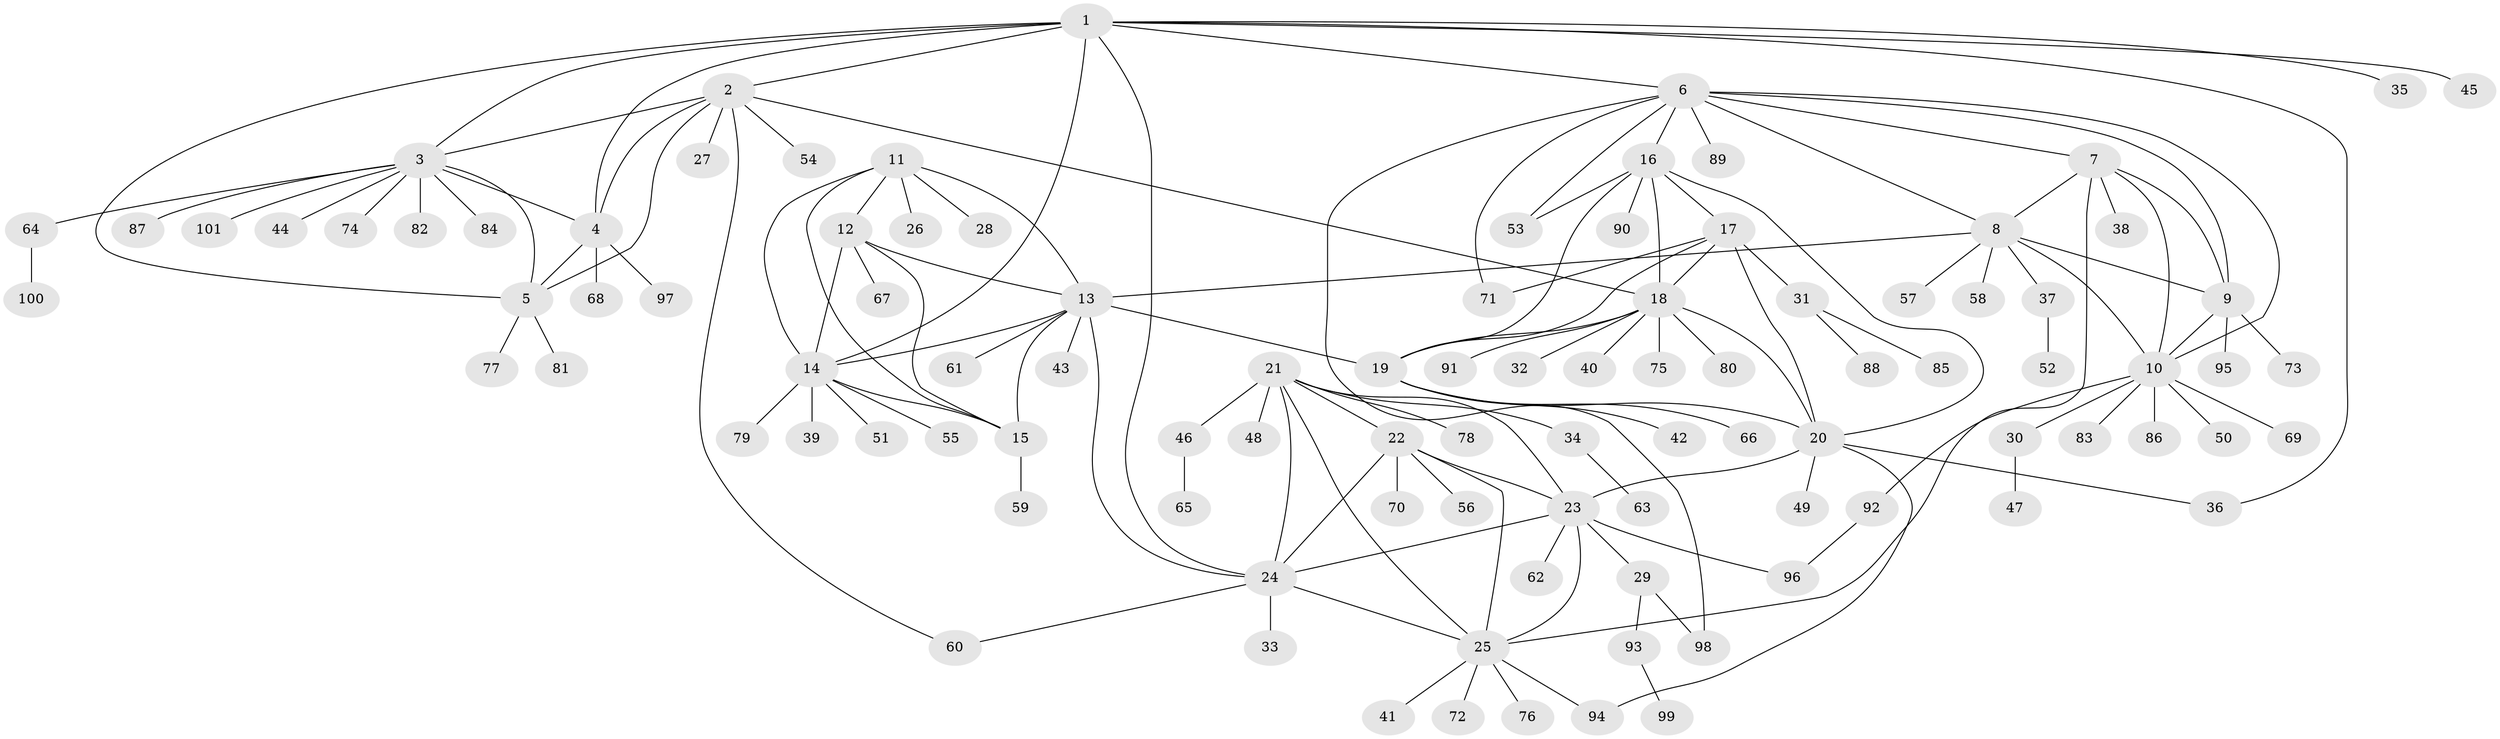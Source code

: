 // coarse degree distribution, {14: 0.025, 3: 0.025, 5: 0.025, 11: 0.025, 10: 0.05, 1: 0.75, 7: 0.025, 2: 0.075}
// Generated by graph-tools (version 1.1) at 2025/19/03/04/25 18:19:48]
// undirected, 101 vertices, 143 edges
graph export_dot {
graph [start="1"]
  node [color=gray90,style=filled];
  1;
  2;
  3;
  4;
  5;
  6;
  7;
  8;
  9;
  10;
  11;
  12;
  13;
  14;
  15;
  16;
  17;
  18;
  19;
  20;
  21;
  22;
  23;
  24;
  25;
  26;
  27;
  28;
  29;
  30;
  31;
  32;
  33;
  34;
  35;
  36;
  37;
  38;
  39;
  40;
  41;
  42;
  43;
  44;
  45;
  46;
  47;
  48;
  49;
  50;
  51;
  52;
  53;
  54;
  55;
  56;
  57;
  58;
  59;
  60;
  61;
  62;
  63;
  64;
  65;
  66;
  67;
  68;
  69;
  70;
  71;
  72;
  73;
  74;
  75;
  76;
  77;
  78;
  79;
  80;
  81;
  82;
  83;
  84;
  85;
  86;
  87;
  88;
  89;
  90;
  91;
  92;
  93;
  94;
  95;
  96;
  97;
  98;
  99;
  100;
  101;
  1 -- 2;
  1 -- 3;
  1 -- 4;
  1 -- 5;
  1 -- 6;
  1 -- 14;
  1 -- 24;
  1 -- 35;
  1 -- 36;
  1 -- 45;
  2 -- 3;
  2 -- 4;
  2 -- 5;
  2 -- 18;
  2 -- 27;
  2 -- 54;
  2 -- 60;
  3 -- 4;
  3 -- 5;
  3 -- 44;
  3 -- 64;
  3 -- 74;
  3 -- 82;
  3 -- 84;
  3 -- 87;
  3 -- 101;
  4 -- 5;
  4 -- 68;
  4 -- 97;
  5 -- 77;
  5 -- 81;
  6 -- 7;
  6 -- 8;
  6 -- 9;
  6 -- 10;
  6 -- 16;
  6 -- 53;
  6 -- 71;
  6 -- 89;
  6 -- 98;
  7 -- 8;
  7 -- 9;
  7 -- 10;
  7 -- 25;
  7 -- 38;
  8 -- 9;
  8 -- 10;
  8 -- 13;
  8 -- 37;
  8 -- 57;
  8 -- 58;
  9 -- 10;
  9 -- 73;
  9 -- 95;
  10 -- 30;
  10 -- 50;
  10 -- 69;
  10 -- 83;
  10 -- 86;
  10 -- 92;
  11 -- 12;
  11 -- 13;
  11 -- 14;
  11 -- 15;
  11 -- 26;
  11 -- 28;
  12 -- 13;
  12 -- 14;
  12 -- 15;
  12 -- 67;
  13 -- 14;
  13 -- 15;
  13 -- 19;
  13 -- 24;
  13 -- 43;
  13 -- 61;
  14 -- 15;
  14 -- 39;
  14 -- 51;
  14 -- 55;
  14 -- 79;
  15 -- 59;
  16 -- 17;
  16 -- 18;
  16 -- 19;
  16 -- 20;
  16 -- 53;
  16 -- 90;
  17 -- 18;
  17 -- 19;
  17 -- 20;
  17 -- 31;
  17 -- 71;
  18 -- 19;
  18 -- 20;
  18 -- 32;
  18 -- 40;
  18 -- 75;
  18 -- 80;
  18 -- 91;
  19 -- 20;
  19 -- 42;
  19 -- 66;
  20 -- 23;
  20 -- 36;
  20 -- 49;
  20 -- 94;
  21 -- 22;
  21 -- 23;
  21 -- 24;
  21 -- 25;
  21 -- 34;
  21 -- 46;
  21 -- 48;
  21 -- 78;
  22 -- 23;
  22 -- 24;
  22 -- 25;
  22 -- 56;
  22 -- 70;
  23 -- 24;
  23 -- 25;
  23 -- 29;
  23 -- 62;
  23 -- 96;
  24 -- 25;
  24 -- 33;
  24 -- 60;
  25 -- 41;
  25 -- 72;
  25 -- 76;
  25 -- 94;
  29 -- 93;
  29 -- 98;
  30 -- 47;
  31 -- 85;
  31 -- 88;
  34 -- 63;
  37 -- 52;
  46 -- 65;
  64 -- 100;
  92 -- 96;
  93 -- 99;
}
